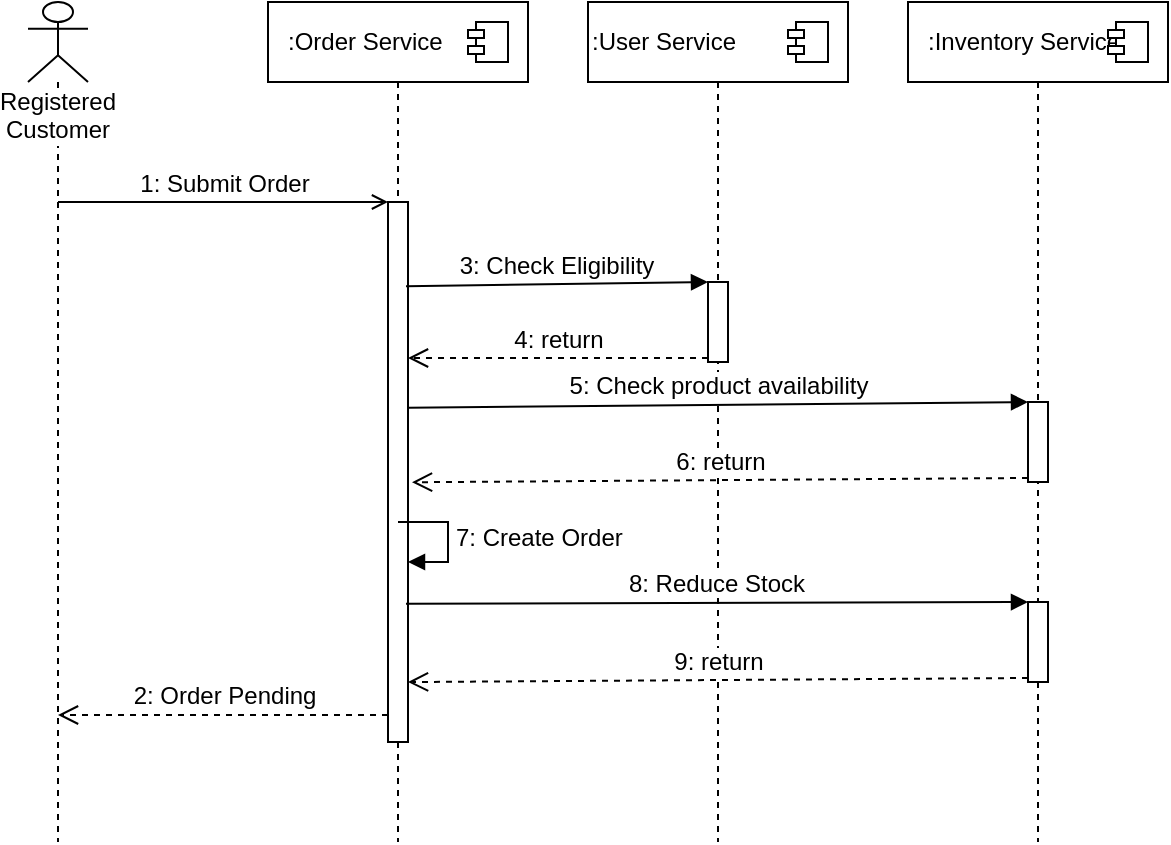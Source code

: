 <mxfile version="12.4.2" type="device" pages="1"><diagram id="hvgfUSVWBxgSFOz8F8WY" name="Page-1"><mxGraphModel dx="854" dy="486" grid="1" gridSize="10" guides="1" tooltips="1" connect="1" arrows="1" fold="1" page="1" pageScale="1" pageWidth="850" pageHeight="1100" math="0" shadow="0"><root><mxCell id="0"/><mxCell id="1" parent="0"/><mxCell id="egdrSBpslAOFkEktpMPQ-1" value="Registered Customer" style="shape=umlLifeline;participant=umlActor;perimeter=lifelinePerimeter;whiteSpace=wrap;html=1;container=1;collapsible=0;recursiveResize=0;verticalAlign=top;spacingTop=36;labelBackgroundColor=#ffffff;outlineConnect=0;" vertex="1" parent="1"><mxGeometry x="20" y="20" width="30" height="420" as="geometry"/></mxCell><mxCell id="egdrSBpslAOFkEktpMPQ-8" value=":Order Service" style="shape=umlLifeline;perimeter=lifelinePerimeter;whiteSpace=wrap;html=1;container=1;collapsible=0;recursiveResize=0;outlineConnect=0;align=left;labelPosition=center;verticalLabelPosition=middle;verticalAlign=middle;horizontal=1;fontSize=12;spacingLeft=8;" vertex="1" parent="1"><mxGeometry x="140" y="20" width="130" height="420" as="geometry"/></mxCell><mxCell id="egdrSBpslAOFkEktpMPQ-7" value="" style="shape=component;jettyWidth=8;jettyHeight=4;" vertex="1" parent="egdrSBpslAOFkEktpMPQ-8"><mxGeometry x="1" width="20" height="20" relative="1" as="geometry"><mxPoint x="-30" y="10" as="offset"/></mxGeometry></mxCell><mxCell id="egdrSBpslAOFkEktpMPQ-11" value="" style="html=1;points=[];perimeter=orthogonalPerimeter;fontSize=12;align=left;" vertex="1" parent="egdrSBpslAOFkEktpMPQ-8"><mxGeometry x="60" y="100" width="10" height="270" as="geometry"/></mxCell><mxCell id="egdrSBpslAOFkEktpMPQ-28" value="7: Create Order" style="edgeStyle=orthogonalEdgeStyle;html=1;align=left;spacingLeft=2;endArrow=block;rounded=0;entryX=1;entryY=0;fontSize=12;" edge="1" parent="egdrSBpslAOFkEktpMPQ-8"><mxGeometry relative="1" as="geometry"><mxPoint x="65" y="260" as="sourcePoint"/><Array as="points"><mxPoint x="90" y="260"/></Array><mxPoint x="70" y="280" as="targetPoint"/></mxGeometry></mxCell><mxCell id="egdrSBpslAOFkEktpMPQ-9" value=":User Service" style="html=1;points=[];perimeter=orthogonalPerimeter;shape=umlLifeline;participant=label;fontFamily=Helvetica;fontSize=12;fontColor=#000000;align=left;strokeColor=#000000;fillColor=#ffffff;recursiveResize=0;container=1;collapsible=0;" vertex="1" parent="1"><mxGeometry x="300" y="20" width="130" height="420" as="geometry"/></mxCell><mxCell id="egdrSBpslAOFkEktpMPQ-10" value="" style="shape=component;jettyWidth=8;jettyHeight=4;" vertex="1" parent="egdrSBpslAOFkEktpMPQ-9"><mxGeometry x="1" width="20" height="20" relative="1" as="geometry"><mxPoint x="-30" y="10" as="offset"/></mxGeometry></mxCell><mxCell id="egdrSBpslAOFkEktpMPQ-21" value="" style="html=1;points=[];perimeter=orthogonalPerimeter;fontSize=12;align=left;" vertex="1" parent="egdrSBpslAOFkEktpMPQ-9"><mxGeometry x="60" y="140" width="10" height="40" as="geometry"/></mxCell><mxCell id="egdrSBpslAOFkEktpMPQ-12" value="1: Submit Order" style="html=1;verticalAlign=bottom;endArrow=open;entryX=0;entryY=0;fontSize=12;endFill=0;" edge="1" target="egdrSBpslAOFkEktpMPQ-11" parent="1" source="egdrSBpslAOFkEktpMPQ-1"><mxGeometry relative="1" as="geometry"><mxPoint x="130" y="120" as="sourcePoint"/></mxGeometry></mxCell><mxCell id="egdrSBpslAOFkEktpMPQ-13" value="2: Order Pending" style="html=1;verticalAlign=bottom;endArrow=open;dashed=1;endSize=8;exitX=0;exitY=0.95;fontSize=12;" edge="1" source="egdrSBpslAOFkEktpMPQ-11" parent="1" target="egdrSBpslAOFkEktpMPQ-1"><mxGeometry relative="1" as="geometry"><mxPoint x="130" y="196" as="targetPoint"/></mxGeometry></mxCell><mxCell id="egdrSBpslAOFkEktpMPQ-15" value=":Inventory Service" style="shape=umlLifeline;perimeter=lifelinePerimeter;whiteSpace=wrap;html=1;container=1;collapsible=0;recursiveResize=0;outlineConnect=0;align=left;labelPosition=center;verticalLabelPosition=middle;verticalAlign=middle;horizontal=1;fontSize=12;spacingLeft=8;" vertex="1" parent="1"><mxGeometry x="460" y="20" width="130" height="420" as="geometry"/></mxCell><mxCell id="egdrSBpslAOFkEktpMPQ-16" value="" style="shape=component;jettyWidth=8;jettyHeight=4;" vertex="1" parent="egdrSBpslAOFkEktpMPQ-15"><mxGeometry x="1" width="20" height="20" relative="1" as="geometry"><mxPoint x="-30" y="10" as="offset"/></mxGeometry></mxCell><mxCell id="egdrSBpslAOFkEktpMPQ-24" value="" style="html=1;points=[];perimeter=orthogonalPerimeter;fontSize=12;align=left;" vertex="1" parent="egdrSBpslAOFkEktpMPQ-15"><mxGeometry x="60" y="200" width="10" height="40" as="geometry"/></mxCell><mxCell id="egdrSBpslAOFkEktpMPQ-29" value="" style="html=1;points=[];perimeter=orthogonalPerimeter;fontSize=12;align=left;" vertex="1" parent="egdrSBpslAOFkEktpMPQ-15"><mxGeometry x="60" y="300" width="10" height="40" as="geometry"/></mxCell><mxCell id="egdrSBpslAOFkEktpMPQ-22" value="3: Check Eligibility" style="html=1;verticalAlign=bottom;endArrow=block;entryX=0;entryY=0;fontSize=12;exitX=0.9;exitY=0.156;exitDx=0;exitDy=0;exitPerimeter=0;" edge="1" target="egdrSBpslAOFkEktpMPQ-21" parent="1" source="egdrSBpslAOFkEktpMPQ-11"><mxGeometry relative="1" as="geometry"><mxPoint x="290" y="160" as="sourcePoint"/></mxGeometry></mxCell><mxCell id="egdrSBpslAOFkEktpMPQ-23" value="4: return" style="html=1;verticalAlign=bottom;endArrow=open;dashed=1;endSize=8;exitX=0;exitY=0.95;fontSize=12;" edge="1" source="egdrSBpslAOFkEktpMPQ-21" parent="1" target="egdrSBpslAOFkEktpMPQ-11"><mxGeometry relative="1" as="geometry"><mxPoint x="290" y="236" as="targetPoint"/></mxGeometry></mxCell><mxCell id="egdrSBpslAOFkEktpMPQ-25" value="5: Check product availability" style="html=1;verticalAlign=bottom;endArrow=block;entryX=0;entryY=0;fontSize=12;exitX=1;exitY=0.381;exitDx=0;exitDy=0;exitPerimeter=0;" edge="1" target="egdrSBpslAOFkEktpMPQ-24" parent="1" source="egdrSBpslAOFkEktpMPQ-11"><mxGeometry relative="1" as="geometry"><mxPoint x="430" y="220" as="sourcePoint"/></mxGeometry></mxCell><mxCell id="egdrSBpslAOFkEktpMPQ-26" value="6: return" style="html=1;verticalAlign=bottom;endArrow=open;dashed=1;endSize=8;exitX=0;exitY=0.95;fontSize=12;entryX=1.2;entryY=0.519;entryDx=0;entryDy=0;entryPerimeter=0;" edge="1" source="egdrSBpslAOFkEktpMPQ-24" parent="1" target="egdrSBpslAOFkEktpMPQ-11"><mxGeometry relative="1" as="geometry"><mxPoint x="450" y="296" as="targetPoint"/></mxGeometry></mxCell><mxCell id="egdrSBpslAOFkEktpMPQ-30" value="8: Reduce Stock" style="html=1;verticalAlign=bottom;endArrow=block;entryX=0;entryY=0;fontSize=12;exitX=0.9;exitY=0.744;exitDx=0;exitDy=0;exitPerimeter=0;" edge="1" target="egdrSBpslAOFkEktpMPQ-29" parent="1" source="egdrSBpslAOFkEktpMPQ-11"><mxGeometry relative="1" as="geometry"><mxPoint x="450" y="320" as="sourcePoint"/></mxGeometry></mxCell><mxCell id="egdrSBpslAOFkEktpMPQ-31" value="9: return" style="html=1;verticalAlign=bottom;endArrow=open;dashed=1;endSize=8;exitX=0;exitY=0.95;fontSize=12;entryX=1;entryY=0.889;entryDx=0;entryDy=0;entryPerimeter=0;" edge="1" source="egdrSBpslAOFkEktpMPQ-29" parent="1" target="egdrSBpslAOFkEktpMPQ-11"><mxGeometry relative="1" as="geometry"><mxPoint x="450" y="396" as="targetPoint"/></mxGeometry></mxCell></root></mxGraphModel></diagram></mxfile>